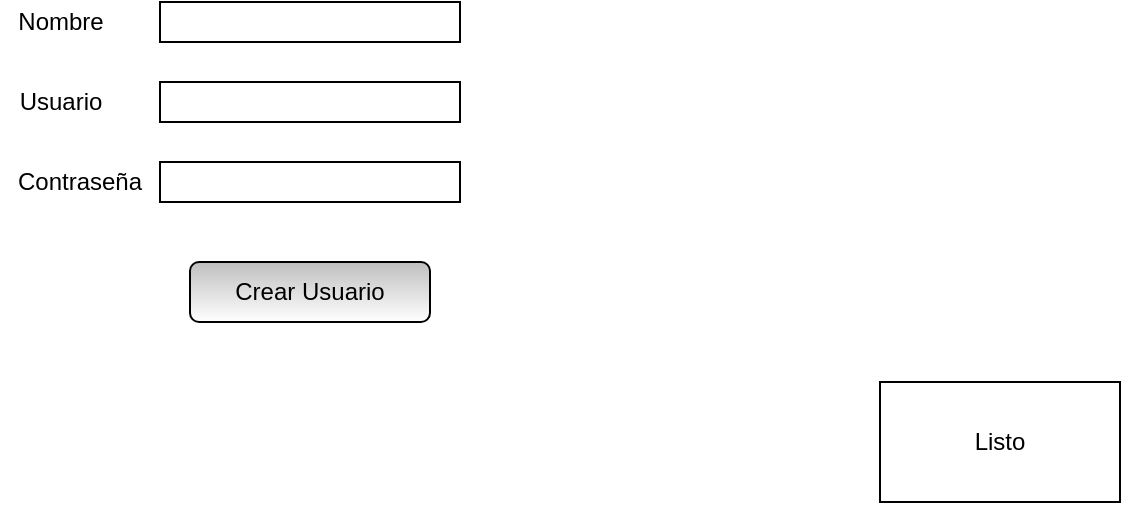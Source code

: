<mxfile version="14.6.12" type="github" pages="4">
  <diagram id="YV1dHheQMbIW_KVCzwkJ" name="Registro Docente">
    <mxGraphModel dx="1422" dy="772" grid="1" gridSize="10" guides="1" tooltips="1" connect="1" arrows="1" fold="1" page="1" pageScale="1" pageWidth="827" pageHeight="1169" math="0" shadow="0">
      <root>
        <mxCell id="0" />
        <mxCell id="1" parent="0" />
        <mxCell id="ewFbGT-FpTYjorqZr8Pc-1" value="" style="verticalLabelPosition=bottom;verticalAlign=top;html=1;shape=mxgraph.basic.rect;fillColor2=none;strokeWidth=1;size=20;indent=5;" parent="1" vertex="1">
          <mxGeometry x="120" y="30" width="150" height="20" as="geometry" />
        </mxCell>
        <mxCell id="ewFbGT-FpTYjorqZr8Pc-2" value="Nombre" style="text;html=1;align=center;verticalAlign=middle;resizable=0;points=[];autosize=1;strokeColor=none;" parent="1" vertex="1">
          <mxGeometry x="40" y="30" width="60" height="20" as="geometry" />
        </mxCell>
        <mxCell id="ewFbGT-FpTYjorqZr8Pc-3" value="" style="verticalLabelPosition=bottom;verticalAlign=top;html=1;shape=mxgraph.basic.rect;fillColor2=none;strokeWidth=1;size=20;indent=5;" parent="1" vertex="1">
          <mxGeometry x="120" y="70" width="150" height="20" as="geometry" />
        </mxCell>
        <mxCell id="ewFbGT-FpTYjorqZr8Pc-4" value="Usuario" style="text;html=1;align=center;verticalAlign=middle;resizable=0;points=[];autosize=1;strokeColor=none;" parent="1" vertex="1">
          <mxGeometry x="40" y="70" width="60" height="20" as="geometry" />
        </mxCell>
        <mxCell id="ewFbGT-FpTYjorqZr8Pc-5" value="" style="verticalLabelPosition=bottom;verticalAlign=top;html=1;shape=mxgraph.basic.rect;fillColor2=none;strokeWidth=1;size=20;indent=5;" parent="1" vertex="1">
          <mxGeometry x="120" y="110" width="150" height="20" as="geometry" />
        </mxCell>
        <mxCell id="ewFbGT-FpTYjorqZr8Pc-6" value="Contraseña" style="text;html=1;strokeColor=none;fillColor=none;align=center;verticalAlign=middle;whiteSpace=wrap;rounded=0;" parent="1" vertex="1">
          <mxGeometry x="60" y="110" width="40" height="20" as="geometry" />
        </mxCell>
        <mxCell id="ewFbGT-FpTYjorqZr8Pc-8" value="Crear Usuario" style="rounded=1;whiteSpace=wrap;html=1;gradientColor=#ffffff;fillColor=#BFBFBF;" parent="1" vertex="1">
          <mxGeometry x="135" y="160" width="120" height="30" as="geometry" />
        </mxCell>
        <mxCell id="6tyiK4mrFxVEhaquVMpE-1" value="Listo" style="rounded=0;whiteSpace=wrap;html=1;" vertex="1" parent="1">
          <mxGeometry x="480" y="220" width="120" height="60" as="geometry" />
        </mxCell>
      </root>
    </mxGraphModel>
  </diagram>
  <diagram id="m-CUgD-hjozo70Uh1sP4" name="Registro Alumno">
    <mxGraphModel dx="1422" dy="772" grid="1" gridSize="10" guides="1" tooltips="1" connect="1" arrows="1" fold="1" page="1" pageScale="1" pageWidth="827" pageHeight="1169" math="0" shadow="0">
      <root>
        <mxCell id="Od82P2nvVVEPtzWRUM7q-0" />
        <mxCell id="Od82P2nvVVEPtzWRUM7q-1" parent="Od82P2nvVVEPtzWRUM7q-0" />
        <mxCell id="kD8qAAmjWUUe5dYk5nVf-0" value="" style="verticalLabelPosition=bottom;verticalAlign=top;html=1;shape=mxgraph.basic.rect;fillColor2=none;strokeWidth=1;size=20;indent=5;" parent="Od82P2nvVVEPtzWRUM7q-1" vertex="1">
          <mxGeometry x="120" y="30" width="150" height="20" as="geometry" />
        </mxCell>
        <mxCell id="kD8qAAmjWUUe5dYk5nVf-1" value="Nombre" style="text;html=1;align=center;verticalAlign=middle;resizable=0;points=[];autosize=1;strokeColor=none;" parent="Od82P2nvVVEPtzWRUM7q-1" vertex="1">
          <mxGeometry x="40" y="30" width="60" height="20" as="geometry" />
        </mxCell>
        <mxCell id="kD8qAAmjWUUe5dYk5nVf-2" value="" style="verticalLabelPosition=bottom;verticalAlign=top;html=1;shape=mxgraph.basic.rect;fillColor2=none;strokeWidth=1;size=20;indent=5;" parent="Od82P2nvVVEPtzWRUM7q-1" vertex="1">
          <mxGeometry x="120" y="70" width="150" height="20" as="geometry" />
        </mxCell>
        <mxCell id="kD8qAAmjWUUe5dYk5nVf-3" value="Usuario" style="text;html=1;align=center;verticalAlign=middle;resizable=0;points=[];autosize=1;strokeColor=none;" parent="Od82P2nvVVEPtzWRUM7q-1" vertex="1">
          <mxGeometry x="40" y="70" width="60" height="20" as="geometry" />
        </mxCell>
        <mxCell id="kD8qAAmjWUUe5dYk5nVf-4" value="" style="verticalLabelPosition=bottom;verticalAlign=top;html=1;shape=mxgraph.basic.rect;fillColor2=none;strokeWidth=1;size=20;indent=5;" parent="Od82P2nvVVEPtzWRUM7q-1" vertex="1">
          <mxGeometry x="120" y="110" width="150" height="20" as="geometry" />
        </mxCell>
        <mxCell id="kD8qAAmjWUUe5dYk5nVf-5" value="Contraseña" style="text;html=1;strokeColor=none;fillColor=none;align=center;verticalAlign=middle;whiteSpace=wrap;rounded=0;" parent="Od82P2nvVVEPtzWRUM7q-1" vertex="1">
          <mxGeometry x="60" y="110" width="40" height="20" as="geometry" />
        </mxCell>
        <mxCell id="kD8qAAmjWUUe5dYk5nVf-6" value="Crear Usuario" style="rounded=1;whiteSpace=wrap;html=1;gradientColor=#ffffff;fillColor=#BFBFBF;" parent="Od82P2nvVVEPtzWRUM7q-1" vertex="1">
          <mxGeometry x="130" y="250" width="120" height="30" as="geometry" />
        </mxCell>
        <mxCell id="1U7D5sSQxu5XLb_-FUQH-0" value="Seleccione Docente" style="swimlane;fontStyle=0;childLayout=stackLayout;horizontal=1;startSize=26;horizontalStack=0;resizeParent=1;resizeParentMax=0;resizeLast=0;collapsible=1;marginBottom=0;" parent="Od82P2nvVVEPtzWRUM7q-1" vertex="1">
          <mxGeometry x="120" y="140" width="140" height="78" as="geometry">
            <mxRectangle x="120" y="140" width="140" height="26" as="alternateBounds" />
          </mxGeometry>
        </mxCell>
        <mxCell id="1U7D5sSQxu5XLb_-FUQH-1" value="Docente_1" style="text;strokeColor=none;fillColor=none;align=left;verticalAlign=top;spacingLeft=4;spacingRight=4;overflow=hidden;rotatable=0;points=[[0,0.5],[1,0.5]];portConstraint=eastwest;" parent="1U7D5sSQxu5XLb_-FUQH-0" vertex="1">
          <mxGeometry y="26" width="140" height="26" as="geometry" />
        </mxCell>
        <mxCell id="1U7D5sSQxu5XLb_-FUQH-2" value="Docente_2" style="text;strokeColor=none;fillColor=none;align=left;verticalAlign=top;spacingLeft=4;spacingRight=4;overflow=hidden;rotatable=0;points=[[0,0.5],[1,0.5]];portConstraint=eastwest;" parent="1U7D5sSQxu5XLb_-FUQH-0" vertex="1">
          <mxGeometry y="52" width="140" height="26" as="geometry" />
        </mxCell>
      </root>
    </mxGraphModel>
  </diagram>
  <diagram id="Cj4Yf2S5x4H9VyB0fq1e" name="Ingresar en la aplicación">
    <mxGraphModel dx="1422" dy="772" grid="1" gridSize="10" guides="1" tooltips="1" connect="1" arrows="1" fold="1" page="1" pageScale="1" pageWidth="827" pageHeight="1169" math="0" shadow="0">
      <root>
        <mxCell id="EuSndRcAn0-1ZsPF0-Ai-0" />
        <mxCell id="EuSndRcAn0-1ZsPF0-Ai-1" parent="EuSndRcAn0-1ZsPF0-Ai-0" />
        <mxCell id="cLrDrodDBKRvs9lB35q8-0" value="" style="verticalLabelPosition=bottom;verticalAlign=top;html=1;shape=mxgraph.basic.rect;fillColor2=none;strokeWidth=1;size=20;indent=5;" parent="EuSndRcAn0-1ZsPF0-Ai-1" vertex="1">
          <mxGeometry x="100" y="30" width="150" height="20" as="geometry" />
        </mxCell>
        <mxCell id="cLrDrodDBKRvs9lB35q8-1" value="Usuario" style="text;html=1;align=center;verticalAlign=middle;resizable=0;points=[];autosize=1;strokeColor=none;" parent="EuSndRcAn0-1ZsPF0-Ai-1" vertex="1">
          <mxGeometry x="30" y="30" width="60" height="20" as="geometry" />
        </mxCell>
        <mxCell id="cLrDrodDBKRvs9lB35q8-2" value="" style="verticalLabelPosition=bottom;verticalAlign=top;html=1;shape=mxgraph.basic.rect;fillColor2=none;strokeWidth=1;size=20;indent=5;" parent="EuSndRcAn0-1ZsPF0-Ai-1" vertex="1">
          <mxGeometry x="100" y="70" width="150" height="20" as="geometry" />
        </mxCell>
        <mxCell id="cLrDrodDBKRvs9lB35q8-3" value="Contraseña" style="text;html=1;strokeColor=none;fillColor=none;align=center;verticalAlign=middle;whiteSpace=wrap;rounded=0;" parent="EuSndRcAn0-1ZsPF0-Ai-1" vertex="1">
          <mxGeometry x="40" y="70" width="40" height="20" as="geometry" />
        </mxCell>
        <mxCell id="cLrDrodDBKRvs9lB35q8-4" value="Crear Usuario" style="rounded=1;whiteSpace=wrap;html=1;gradientColor=#ffffff;fillColor=#BFBFBF;" parent="EuSndRcAn0-1ZsPF0-Ai-1" vertex="1">
          <mxGeometry x="115" y="110" width="120" height="30" as="geometry" />
        </mxCell>
      </root>
    </mxGraphModel>
  </diagram>
  <diagram id="rMn7dtW7TJwoexM8sdgQ" name="Page-4">
    <mxGraphModel dx="1422" dy="772" grid="1" gridSize="10" guides="1" tooltips="1" connect="1" arrows="1" fold="1" page="1" pageScale="1" pageWidth="827" pageHeight="1169" math="0" shadow="0">
      <root>
        <mxCell id="kVy9fr1I10_7O9rKxGLd-0" />
        <mxCell id="kVy9fr1I10_7O9rKxGLd-1" parent="kVy9fr1I10_7O9rKxGLd-0" />
      </root>
    </mxGraphModel>
  </diagram>
</mxfile>
